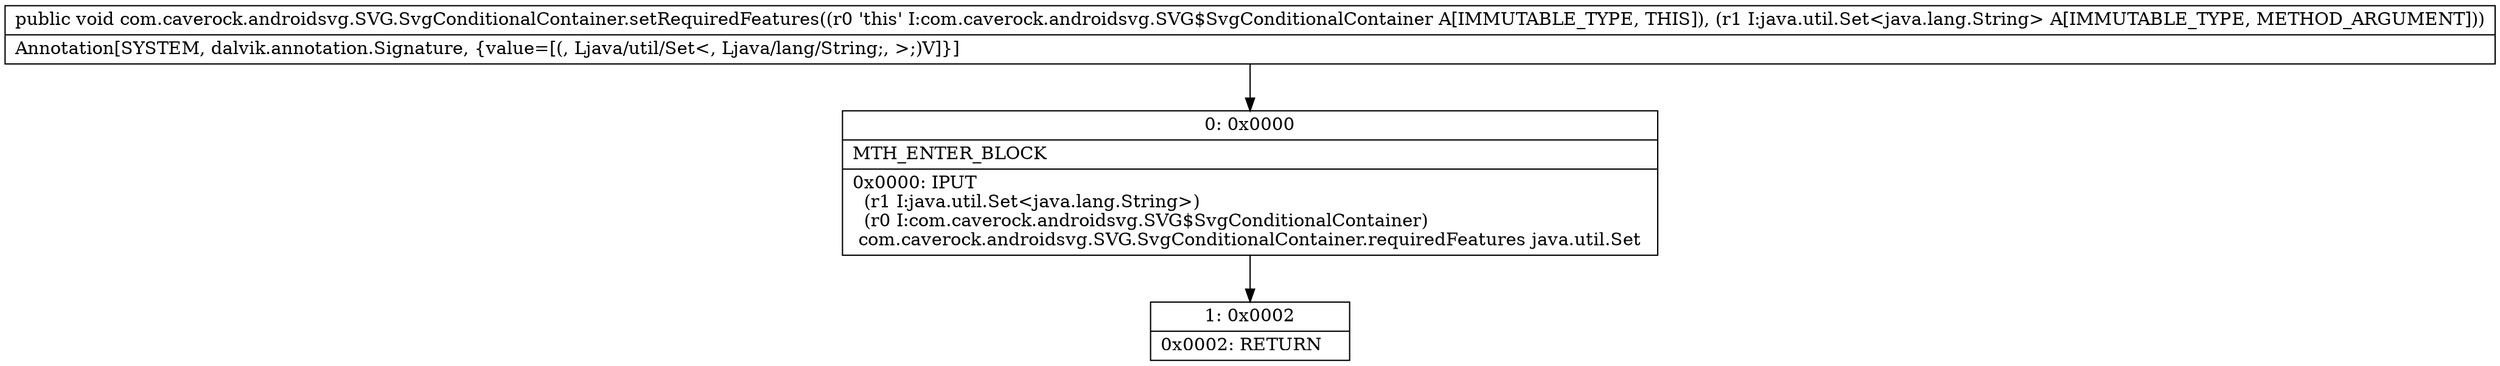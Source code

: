 digraph "CFG forcom.caverock.androidsvg.SVG.SvgConditionalContainer.setRequiredFeatures(Ljava\/util\/Set;)V" {
Node_0 [shape=record,label="{0\:\ 0x0000|MTH_ENTER_BLOCK\l|0x0000: IPUT  \l  (r1 I:java.util.Set\<java.lang.String\>)\l  (r0 I:com.caverock.androidsvg.SVG$SvgConditionalContainer)\l com.caverock.androidsvg.SVG.SvgConditionalContainer.requiredFeatures java.util.Set \l}"];
Node_1 [shape=record,label="{1\:\ 0x0002|0x0002: RETURN   \l}"];
MethodNode[shape=record,label="{public void com.caverock.androidsvg.SVG.SvgConditionalContainer.setRequiredFeatures((r0 'this' I:com.caverock.androidsvg.SVG$SvgConditionalContainer A[IMMUTABLE_TYPE, THIS]), (r1 I:java.util.Set\<java.lang.String\> A[IMMUTABLE_TYPE, METHOD_ARGUMENT]))  | Annotation[SYSTEM, dalvik.annotation.Signature, \{value=[(, Ljava\/util\/Set\<, Ljava\/lang\/String;, \>;)V]\}]\l}"];
MethodNode -> Node_0;
Node_0 -> Node_1;
}

